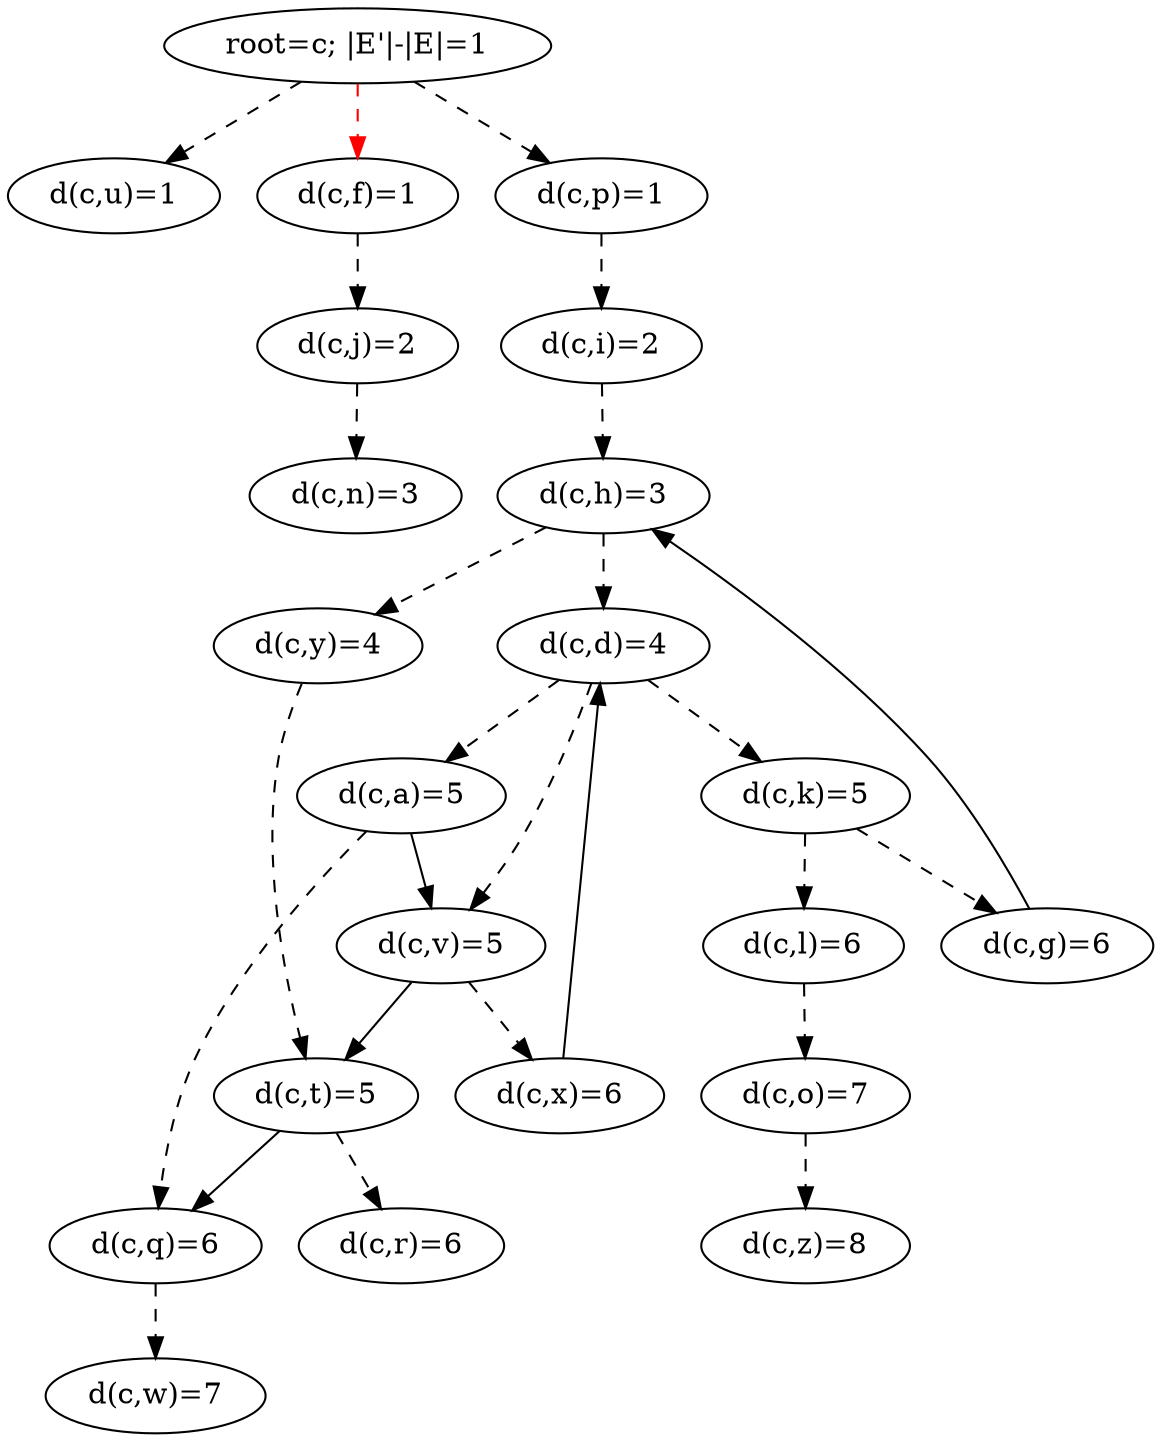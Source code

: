 digraph out {
w [label="d(c,w)=7"];
z [label="d(c,z)=8"];
o [label="d(c,o)=7"];
o -> z [style=dashed];
l [label="d(c,l)=6"];
l -> o [style=dashed];
u [label="d(c,u)=1"];
n [label="d(c,n)=3"];
j [label="d(c,j)=2"];
j -> n [style=dashed];
f [label="d(c,f)=1"];
f -> j [style=dashed];
q [label="d(c,q)=6"];
q -> w [style=dashed];
i [label="d(c,i)=2"];
i -> h [style=dashed];
p [label="d(c,p)=1"];
p -> i [style=dashed];
c [label="root=c; |E'|-|E|=1"];
c -> f [style=dashed, color=red];
c -> u [style=dashed];
c -> p [style=dashed];
r [label="d(c,r)=6"];
t [label="d(c,t)=5"];
t -> q;
t -> r [style=dashed];
y [label="d(c,y)=4"];
y -> t [style=dashed];
h [label="d(c,h)=3"];
h -> d [style=dashed];
h -> y [style=dashed];
g [label="d(c,g)=6"];
g -> h;
k [label="d(c,k)=5"];
k -> l [style=dashed];
k -> g [style=dashed];
d [label="d(c,d)=4"];
d -> v [style=dashed];
d -> a [style=dashed];
d -> k [style=dashed];
x [label="d(c,x)=6"];
x -> d;
v [label="d(c,v)=5"];
v -> t;
v -> x [style=dashed];
a [label="d(c,a)=5"];
a -> q [style=dashed];
a -> v;
}
